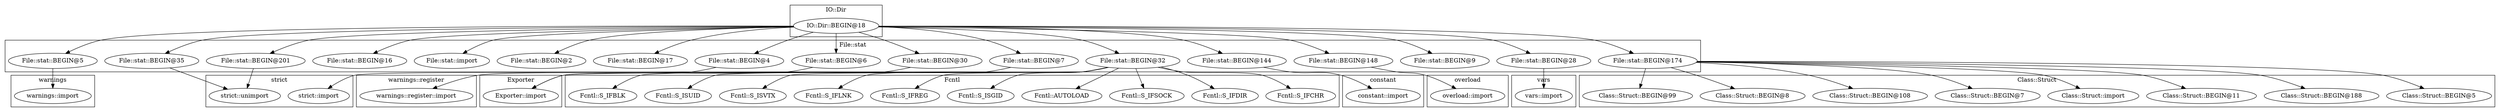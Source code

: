 digraph {
graph [overlap=false]
subgraph cluster_File_stat {
	label="File::stat";
	"File::stat::BEGIN@5";
	"File::stat::BEGIN@4";
	"File::stat::BEGIN@9";
	"File::stat::BEGIN@201";
	"File::stat::BEGIN@35";
	"File::stat::BEGIN@6";
	"File::stat::BEGIN@7";
	"File::stat::BEGIN@30";
	"File::stat::BEGIN@32";
	"File::stat::BEGIN@144";
	"File::stat::BEGIN@17";
	"File::stat::BEGIN@2";
	"File::stat::import";
	"File::stat::BEGIN@16";
	"File::stat::BEGIN@148";
	"File::stat::BEGIN@28";
	"File::stat::BEGIN@174";
}
subgraph cluster_IO_Dir {
	label="IO::Dir";
	"IO::Dir::BEGIN@18";
}
subgraph cluster_Fcntl {
	label="Fcntl";
	"Fcntl::S_IFCHR";
	"Fcntl::S_IFDIR";
	"Fcntl::S_IFSOCK";
	"Fcntl::AUTOLOAD";
	"Fcntl::S_ISGID";
	"Fcntl::S_IFREG";
	"Fcntl::S_IFLNK";
	"Fcntl::S_ISVTX";
	"Fcntl::S_ISUID";
	"Fcntl::S_IFBLK";
}
subgraph cluster_Exporter {
	label="Exporter";
	"Exporter::import";
}
subgraph cluster_overload {
	label="overload";
	"overload::import";
}
subgraph cluster_warnings {
	label="warnings";
	"warnings::import";
}
subgraph cluster_vars {
	label="vars";
	"vars::import";
}
subgraph cluster_Class_Struct {
	label="Class::Struct";
	"Class::Struct::BEGIN@5";
	"Class::Struct::BEGIN@188";
	"Class::Struct::BEGIN@11";
	"Class::Struct::import";
	"Class::Struct::BEGIN@7";
	"Class::Struct::BEGIN@108";
	"Class::Struct::BEGIN@8";
	"Class::Struct::BEGIN@99";
}
subgraph cluster_warnings_register {
	label="warnings::register";
	"warnings::register::import";
}
subgraph cluster_strict {
	label="strict";
	"strict::import";
	"strict::unimport";
}
subgraph cluster_constant {
	label="constant";
	"constant::import";
}
"File::stat::BEGIN@7" -> "Exporter::import";
"File::stat::BEGIN@30" -> "Exporter::import";
"File::stat::BEGIN@32" -> "Fcntl::S_IFREG";
"IO::Dir::BEGIN@18" -> "File::stat::BEGIN@7";
"IO::Dir::BEGIN@18" -> "File::stat::BEGIN@148";
"IO::Dir::BEGIN@18" -> "File::stat::BEGIN@28";
"IO::Dir::BEGIN@18" -> "File::stat::BEGIN@2";
"File::stat::BEGIN@32" -> "Fcntl::S_ISGID";
"File::stat::BEGIN@32" -> "Fcntl::S_ISVTX";
"File::stat::BEGIN@6" -> "warnings::register::import";
"File::stat::BEGIN@32" -> "Fcntl::S_IFCHR";
"IO::Dir::BEGIN@18" -> "File::stat::BEGIN@174";
"File::stat::BEGIN@144" -> "constant::import";
"IO::Dir::BEGIN@18" -> "File::stat::BEGIN@6";
"File::stat::BEGIN@35" -> "strict::unimport";
"File::stat::BEGIN@201" -> "strict::unimport";
"File::stat::BEGIN@174" -> "Class::Struct::BEGIN@7";
"IO::Dir::BEGIN@18" -> "File::stat::BEGIN@17";
"File::stat::BEGIN@174" -> "Class::Struct::BEGIN@8";
"File::stat::BEGIN@148" -> "overload::import";
"File::stat::BEGIN@5" -> "warnings::import";
"File::stat::BEGIN@32" -> "Fcntl::S_IFDIR";
"File::stat::BEGIN@28" -> "vars::import";
"File::stat::BEGIN@174" -> "Class::Struct::BEGIN@11";
"IO::Dir::BEGIN@18" -> "File::stat::BEGIN@201";
"File::stat::BEGIN@32" -> "Fcntl::AUTOLOAD";
"File::stat::BEGIN@174" -> "Class::Struct::BEGIN@108";
"File::stat::BEGIN@4" -> "strict::import";
"File::stat::BEGIN@174" -> "Class::Struct::BEGIN@99";
"File::stat::BEGIN@32" -> "Fcntl::S_ISUID";
"IO::Dir::BEGIN@18" -> "File::stat::BEGIN@4";
"File::stat::BEGIN@174" -> "Class::Struct::BEGIN@188";
"IO::Dir::BEGIN@18" -> "File::stat::BEGIN@5";
"IO::Dir::BEGIN@18" -> "File::stat::BEGIN@144";
"IO::Dir::BEGIN@18" -> "File::stat::BEGIN@16";
"IO::Dir::BEGIN@18" -> "File::stat::BEGIN@9";
"File::stat::BEGIN@174" -> "Class::Struct::import";
"IO::Dir::BEGIN@18" -> "File::stat::BEGIN@35";
"IO::Dir::BEGIN@18" -> "File::stat::BEGIN@30";
"File::stat::BEGIN@174" -> "Class::Struct::BEGIN@5";
"File::stat::BEGIN@32" -> "Fcntl::S_IFBLK";
"File::stat::BEGIN@32" -> "Fcntl::S_IFSOCK";
"IO::Dir::BEGIN@18" -> "File::stat::BEGIN@32";
"File::stat::BEGIN@32" -> "Fcntl::S_IFLNK";
"IO::Dir::BEGIN@18" -> "File::stat::import";
}

